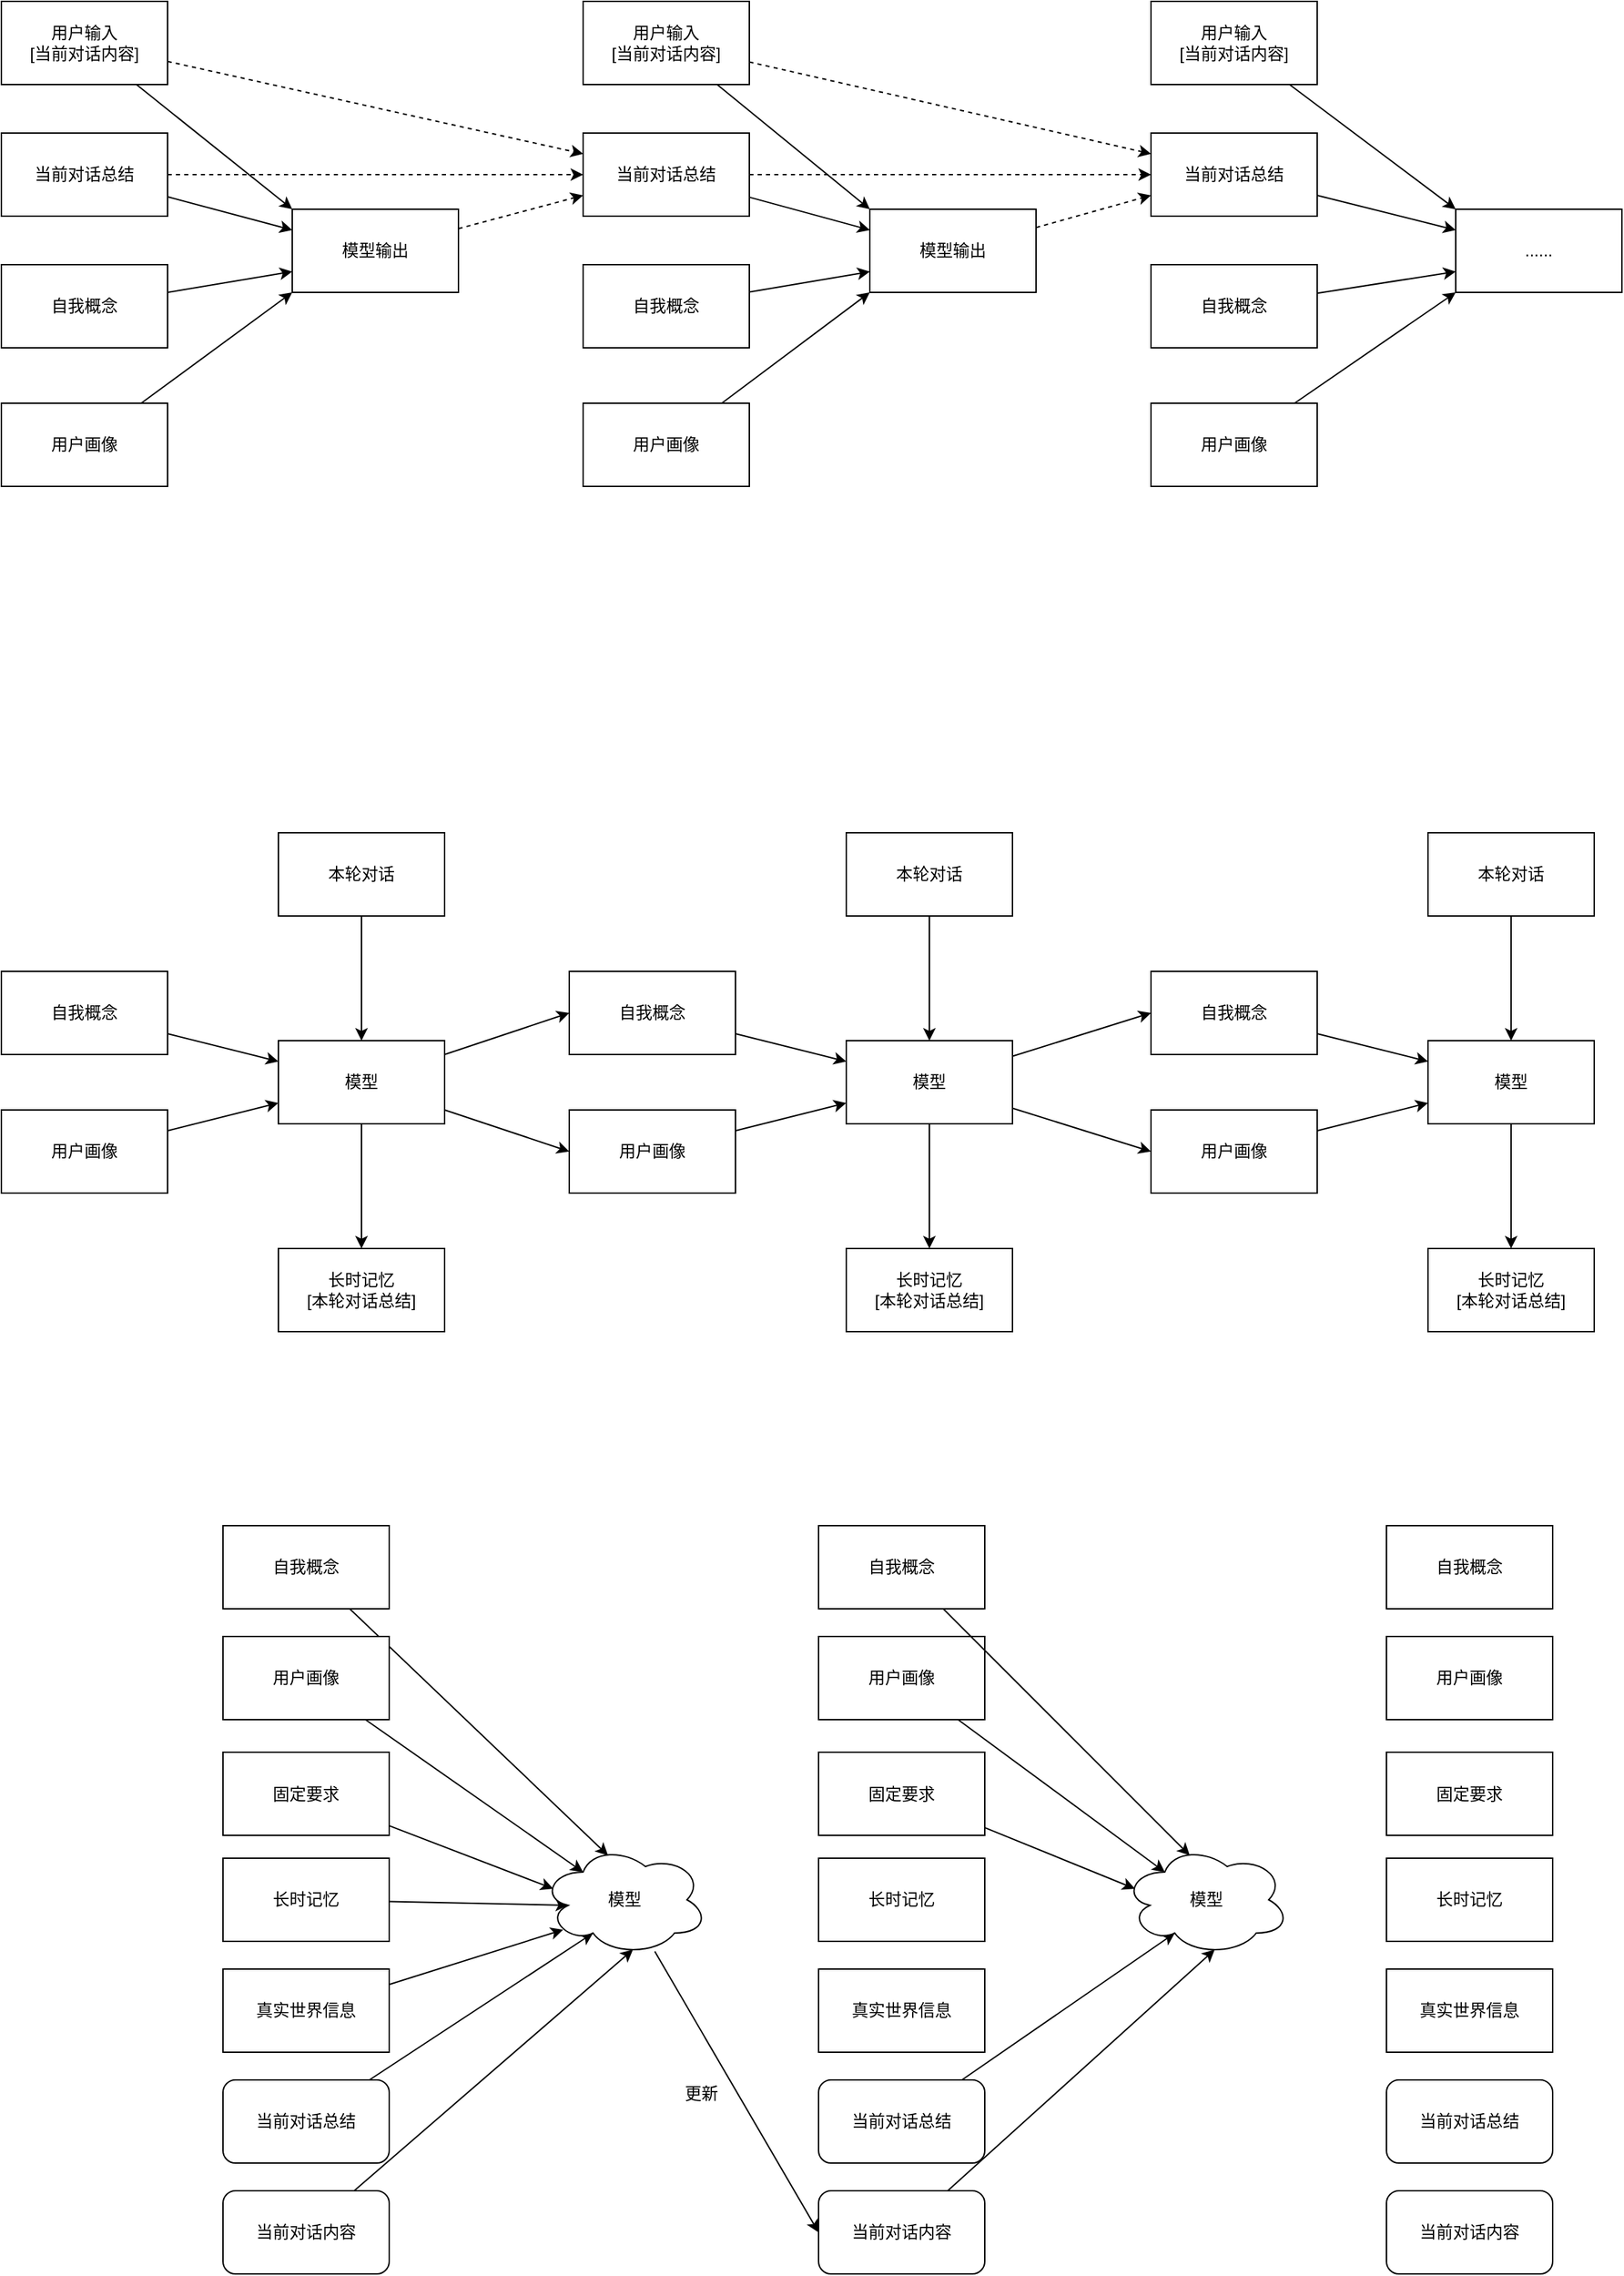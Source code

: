 <mxfile>
    <diagram id="7fxDRhzaZWtfy4DjNToR" name="第 1 页">
        <mxGraphModel dx="1672" dy="685" grid="1" gridSize="10" guides="1" tooltips="1" connect="1" arrows="1" fold="1" page="1" pageScale="1" pageWidth="827" pageHeight="1169" math="0" shadow="0">
            <root>
                <mxCell id="0"/>
                <mxCell id="1" parent="0"/>
                <mxCell id="113" style="edgeStyle=none;html=1;entryX=0.4;entryY=0.1;entryDx=0;entryDy=0;entryPerimeter=0;" edge="1" parent="1" source="101" target="105">
                    <mxGeometry relative="1" as="geometry"/>
                </mxCell>
                <mxCell id="30" style="edgeStyle=none;html=1;entryX=0;entryY=0.25;entryDx=0;entryDy=0;" parent="1" source="24" target="26" edge="1">
                    <mxGeometry relative="1" as="geometry"/>
                </mxCell>
                <mxCell id="35" style="edgeStyle=none;html=1;entryX=0;entryY=0.5;entryDx=0;entryDy=0;dashed=1;" parent="1" source="24" target="33" edge="1">
                    <mxGeometry relative="1" as="geometry"/>
                </mxCell>
                <mxCell id="24" value="当前对话总结" style="whiteSpace=wrap;html=1;" parent="1" vertex="1">
                    <mxGeometry x="80" y="555" width="120" height="60" as="geometry"/>
                </mxCell>
                <mxCell id="31" style="edgeStyle=none;html=1;entryX=0;entryY=0.75;entryDx=0;entryDy=0;" parent="1" source="25" target="26" edge="1">
                    <mxGeometry relative="1" as="geometry"/>
                </mxCell>
                <mxCell id="25" value="自我概念" style="whiteSpace=wrap;html=1;" parent="1" vertex="1">
                    <mxGeometry x="80" y="650" width="120" height="60" as="geometry"/>
                </mxCell>
                <mxCell id="34" style="edgeStyle=none;html=1;entryX=0;entryY=0.75;entryDx=0;entryDy=0;dashed=1;" parent="1" source="26" target="33" edge="1">
                    <mxGeometry relative="1" as="geometry"/>
                </mxCell>
                <mxCell id="26" value="模型输出" style="whiteSpace=wrap;html=1;" parent="1" vertex="1">
                    <mxGeometry x="290" y="610" width="120" height="60" as="geometry"/>
                </mxCell>
                <mxCell id="29" style="edgeStyle=none;html=1;entryX=0;entryY=0;entryDx=0;entryDy=0;" parent="1" source="27" target="26" edge="1">
                    <mxGeometry relative="1" as="geometry"/>
                </mxCell>
                <mxCell id="63" style="edgeStyle=none;html=1;entryX=0;entryY=0.25;entryDx=0;entryDy=0;dashed=1;" parent="1" source="27" target="33" edge="1">
                    <mxGeometry relative="1" as="geometry"/>
                </mxCell>
                <mxCell id="27" value="用户输入&lt;br&gt;[当前对话内容]" style="whiteSpace=wrap;html=1;" parent="1" vertex="1">
                    <mxGeometry x="80" y="460" width="120" height="60" as="geometry"/>
                </mxCell>
                <mxCell id="32" style="edgeStyle=none;html=1;entryX=0;entryY=1;entryDx=0;entryDy=0;" parent="1" source="28" target="26" edge="1">
                    <mxGeometry relative="1" as="geometry"/>
                </mxCell>
                <mxCell id="28" value="用户画像" style="whiteSpace=wrap;html=1;" parent="1" vertex="1">
                    <mxGeometry x="80" y="750" width="120" height="60" as="geometry"/>
                </mxCell>
                <mxCell id="52" style="edgeStyle=none;html=1;entryX=0;entryY=0.5;entryDx=0;entryDy=0;dashed=1;" parent="1" source="33" target="47" edge="1">
                    <mxGeometry relative="1" as="geometry"/>
                </mxCell>
                <mxCell id="54" style="edgeStyle=none;html=1;entryX=0;entryY=0.25;entryDx=0;entryDy=0;" parent="1" source="33" target="46" edge="1">
                    <mxGeometry relative="1" as="geometry"/>
                </mxCell>
                <mxCell id="33" value="当前对话总结" style="whiteSpace=wrap;html=1;" parent="1" vertex="1">
                    <mxGeometry x="500" y="555" width="120" height="60" as="geometry"/>
                </mxCell>
                <mxCell id="53" style="edgeStyle=none;html=1;entryX=0;entryY=0;entryDx=0;entryDy=0;" parent="1" source="43" target="46" edge="1">
                    <mxGeometry relative="1" as="geometry"/>
                </mxCell>
                <mxCell id="64" style="edgeStyle=none;html=1;entryX=0;entryY=0.25;entryDx=0;entryDy=0;dashed=1;" parent="1" source="43" target="47" edge="1">
                    <mxGeometry relative="1" as="geometry"/>
                </mxCell>
                <mxCell id="43" value="用户输入&lt;br&gt;[当前对话内容]" style="whiteSpace=wrap;html=1;" parent="1" vertex="1">
                    <mxGeometry x="500" y="460" width="120" height="60" as="geometry"/>
                </mxCell>
                <mxCell id="55" style="edgeStyle=none;html=1;entryX=0;entryY=0.75;entryDx=0;entryDy=0;" parent="1" source="44" target="46" edge="1">
                    <mxGeometry relative="1" as="geometry"/>
                </mxCell>
                <mxCell id="44" value="自我概念" style="whiteSpace=wrap;html=1;" parent="1" vertex="1">
                    <mxGeometry x="500" y="650" width="120" height="60" as="geometry"/>
                </mxCell>
                <mxCell id="56" style="edgeStyle=none;html=1;entryX=0;entryY=1;entryDx=0;entryDy=0;" parent="1" source="45" target="46" edge="1">
                    <mxGeometry relative="1" as="geometry"/>
                </mxCell>
                <mxCell id="45" value="用户画像" style="whiteSpace=wrap;html=1;" parent="1" vertex="1">
                    <mxGeometry x="500" y="750" width="120" height="60" as="geometry"/>
                </mxCell>
                <mxCell id="57" style="edgeStyle=none;html=1;entryX=0;entryY=0.75;entryDx=0;entryDy=0;dashed=1;" parent="1" source="46" target="47" edge="1">
                    <mxGeometry relative="1" as="geometry"/>
                </mxCell>
                <mxCell id="46" value="模型输出" style="whiteSpace=wrap;html=1;" parent="1" vertex="1">
                    <mxGeometry x="707" y="610" width="120" height="60" as="geometry"/>
                </mxCell>
                <mxCell id="60" style="edgeStyle=none;html=1;entryX=0;entryY=0.25;entryDx=0;entryDy=0;" parent="1" source="47" target="58" edge="1">
                    <mxGeometry relative="1" as="geometry"/>
                </mxCell>
                <mxCell id="47" value="当前对话总结" style="whiteSpace=wrap;html=1;" parent="1" vertex="1">
                    <mxGeometry x="910" y="555" width="120" height="60" as="geometry"/>
                </mxCell>
                <mxCell id="59" style="edgeStyle=none;html=1;entryX=0;entryY=0;entryDx=0;entryDy=0;" parent="1" source="48" target="58" edge="1">
                    <mxGeometry relative="1" as="geometry"/>
                </mxCell>
                <mxCell id="48" value="用户输入&lt;br&gt;[当前对话内容]" style="whiteSpace=wrap;html=1;" parent="1" vertex="1">
                    <mxGeometry x="910" y="460" width="120" height="60" as="geometry"/>
                </mxCell>
                <mxCell id="61" style="edgeStyle=none;html=1;entryX=0;entryY=0.75;entryDx=0;entryDy=0;" parent="1" source="49" target="58" edge="1">
                    <mxGeometry relative="1" as="geometry"/>
                </mxCell>
                <mxCell id="49" value="自我概念" style="whiteSpace=wrap;html=1;" parent="1" vertex="1">
                    <mxGeometry x="910" y="650" width="120" height="60" as="geometry"/>
                </mxCell>
                <mxCell id="62" style="edgeStyle=none;html=1;entryX=0;entryY=1;entryDx=0;entryDy=0;" parent="1" source="50" target="58" edge="1">
                    <mxGeometry relative="1" as="geometry"/>
                </mxCell>
                <mxCell id="50" value="用户画像" style="whiteSpace=wrap;html=1;" parent="1" vertex="1">
                    <mxGeometry x="910" y="750" width="120" height="60" as="geometry"/>
                </mxCell>
                <mxCell id="58" value="......" style="whiteSpace=wrap;html=1;" parent="1" vertex="1">
                    <mxGeometry x="1130" y="610" width="120" height="60" as="geometry"/>
                </mxCell>
                <mxCell id="73" style="edgeStyle=none;html=1;entryX=0;entryY=0.25;entryDx=0;entryDy=0;" parent="1" source="65" target="69" edge="1">
                    <mxGeometry relative="1" as="geometry"/>
                </mxCell>
                <mxCell id="65" value="自我概念" style="whiteSpace=wrap;html=1;" parent="1" vertex="1">
                    <mxGeometry x="80" y="1160" width="120" height="60" as="geometry"/>
                </mxCell>
                <mxCell id="74" style="edgeStyle=none;html=1;entryX=0;entryY=0.75;entryDx=0;entryDy=0;" parent="1" source="66" target="69" edge="1">
                    <mxGeometry relative="1" as="geometry"/>
                </mxCell>
                <mxCell id="66" value="用户画像" style="whiteSpace=wrap;html=1;" parent="1" vertex="1">
                    <mxGeometry x="80" y="1260" width="120" height="60" as="geometry"/>
                </mxCell>
                <mxCell id="70" style="edgeStyle=none;html=1;entryX=0.5;entryY=0;entryDx=0;entryDy=0;" parent="1" source="68" target="69" edge="1">
                    <mxGeometry relative="1" as="geometry"/>
                </mxCell>
                <mxCell id="68" value="本轮对话" style="whiteSpace=wrap;html=1;" parent="1" vertex="1">
                    <mxGeometry x="280" y="1060" width="120" height="60" as="geometry"/>
                </mxCell>
                <mxCell id="72" style="edgeStyle=none;html=1;entryX=0.5;entryY=0;entryDx=0;entryDy=0;" parent="1" source="69" target="71" edge="1">
                    <mxGeometry relative="1" as="geometry"/>
                </mxCell>
                <mxCell id="94" style="edgeStyle=none;html=1;entryX=0;entryY=0.5;entryDx=0;entryDy=0;" parent="1" source="69" target="76" edge="1">
                    <mxGeometry relative="1" as="geometry"/>
                </mxCell>
                <mxCell id="95" style="edgeStyle=none;html=1;entryX=0;entryY=0.5;entryDx=0;entryDy=0;" parent="1" source="69" target="78" edge="1">
                    <mxGeometry relative="1" as="geometry"/>
                </mxCell>
                <mxCell id="69" value="模型" style="whiteSpace=wrap;html=1;" parent="1" vertex="1">
                    <mxGeometry x="280" y="1210" width="120" height="60" as="geometry"/>
                </mxCell>
                <mxCell id="71" value="长时记忆&lt;br&gt;[本轮对话总结]" style="whiteSpace=wrap;html=1;" parent="1" vertex="1">
                    <mxGeometry x="280" y="1360" width="120" height="60" as="geometry"/>
                </mxCell>
                <mxCell id="75" style="edgeStyle=none;html=1;entryX=0;entryY=0.25;entryDx=0;entryDy=0;" parent="1" source="76" target="82" edge="1">
                    <mxGeometry relative="1" as="geometry"/>
                </mxCell>
                <mxCell id="76" value="自我概念" style="whiteSpace=wrap;html=1;" parent="1" vertex="1">
                    <mxGeometry x="490" y="1160" width="120" height="60" as="geometry"/>
                </mxCell>
                <mxCell id="77" style="edgeStyle=none;html=1;entryX=0;entryY=0.75;entryDx=0;entryDy=0;" parent="1" source="78" target="82" edge="1">
                    <mxGeometry relative="1" as="geometry"/>
                </mxCell>
                <mxCell id="78" value="用户画像" style="whiteSpace=wrap;html=1;" parent="1" vertex="1">
                    <mxGeometry x="490" y="1260" width="120" height="60" as="geometry"/>
                </mxCell>
                <mxCell id="79" style="edgeStyle=none;html=1;entryX=0.5;entryY=0;entryDx=0;entryDy=0;" parent="1" source="80" target="82" edge="1">
                    <mxGeometry relative="1" as="geometry"/>
                </mxCell>
                <mxCell id="80" value="本轮对话" style="whiteSpace=wrap;html=1;" parent="1" vertex="1">
                    <mxGeometry x="690" y="1060" width="120" height="60" as="geometry"/>
                </mxCell>
                <mxCell id="81" style="edgeStyle=none;html=1;entryX=0.5;entryY=0;entryDx=0;entryDy=0;" parent="1" source="82" target="83" edge="1">
                    <mxGeometry relative="1" as="geometry"/>
                </mxCell>
                <mxCell id="96" style="edgeStyle=none;html=1;entryX=0;entryY=0.5;entryDx=0;entryDy=0;" parent="1" source="82" target="85" edge="1">
                    <mxGeometry relative="1" as="geometry"/>
                </mxCell>
                <mxCell id="97" style="edgeStyle=none;html=1;entryX=0;entryY=0.5;entryDx=0;entryDy=0;" parent="1" source="82" target="87" edge="1">
                    <mxGeometry relative="1" as="geometry"/>
                </mxCell>
                <mxCell id="82" value="模型" style="whiteSpace=wrap;html=1;" parent="1" vertex="1">
                    <mxGeometry x="690" y="1210" width="120" height="60" as="geometry"/>
                </mxCell>
                <mxCell id="83" value="长时记忆&lt;br&gt;[本轮对话总结]" style="whiteSpace=wrap;html=1;" parent="1" vertex="1">
                    <mxGeometry x="690" y="1360" width="120" height="60" as="geometry"/>
                </mxCell>
                <mxCell id="84" style="edgeStyle=none;html=1;entryX=0;entryY=0.25;entryDx=0;entryDy=0;" parent="1" source="85" target="91" edge="1">
                    <mxGeometry relative="1" as="geometry"/>
                </mxCell>
                <mxCell id="85" value="自我概念" style="whiteSpace=wrap;html=1;" parent="1" vertex="1">
                    <mxGeometry x="910" y="1160" width="120" height="60" as="geometry"/>
                </mxCell>
                <mxCell id="86" style="edgeStyle=none;html=1;entryX=0;entryY=0.75;entryDx=0;entryDy=0;" parent="1" source="87" target="91" edge="1">
                    <mxGeometry relative="1" as="geometry"/>
                </mxCell>
                <mxCell id="87" value="用户画像" style="whiteSpace=wrap;html=1;" parent="1" vertex="1">
                    <mxGeometry x="910" y="1260" width="120" height="60" as="geometry"/>
                </mxCell>
                <mxCell id="88" style="edgeStyle=none;html=1;entryX=0.5;entryY=0;entryDx=0;entryDy=0;" parent="1" source="89" target="91" edge="1">
                    <mxGeometry relative="1" as="geometry"/>
                </mxCell>
                <mxCell id="89" value="本轮对话" style="whiteSpace=wrap;html=1;" parent="1" vertex="1">
                    <mxGeometry x="1110" y="1060" width="120" height="60" as="geometry"/>
                </mxCell>
                <mxCell id="90" style="edgeStyle=none;html=1;entryX=0.5;entryY=0;entryDx=0;entryDy=0;" parent="1" source="91" target="92" edge="1">
                    <mxGeometry relative="1" as="geometry"/>
                </mxCell>
                <mxCell id="91" value="模型" style="whiteSpace=wrap;html=1;" parent="1" vertex="1">
                    <mxGeometry x="1110" y="1210" width="120" height="60" as="geometry"/>
                </mxCell>
                <mxCell id="92" value="长时记忆&lt;br&gt;[本轮对话总结]" style="whiteSpace=wrap;html=1;" parent="1" vertex="1">
                    <mxGeometry x="1110" y="1360" width="120" height="60" as="geometry"/>
                </mxCell>
                <mxCell id="116" style="edgeStyle=none;html=1;entryX=0.16;entryY=0.55;entryDx=0;entryDy=0;entryPerimeter=0;" edge="1" parent="1" source="98" target="105">
                    <mxGeometry relative="1" as="geometry"/>
                </mxCell>
                <mxCell id="98" value="长时记忆" style="whiteSpace=wrap;html=1;" vertex="1" parent="1">
                    <mxGeometry x="240" y="1800" width="120" height="60" as="geometry"/>
                </mxCell>
                <mxCell id="115" style="edgeStyle=none;html=1;entryX=0.07;entryY=0.4;entryDx=0;entryDy=0;entryPerimeter=0;" edge="1" parent="1" source="99" target="105">
                    <mxGeometry relative="1" as="geometry"/>
                </mxCell>
                <mxCell id="99" value="固定要求" style="whiteSpace=wrap;html=1;" vertex="1" parent="1">
                    <mxGeometry x="240" y="1723.5" width="120" height="60" as="geometry"/>
                </mxCell>
                <mxCell id="114" style="edgeStyle=none;html=1;entryX=0.25;entryY=0.25;entryDx=0;entryDy=0;entryPerimeter=0;" edge="1" parent="1" source="100" target="105">
                    <mxGeometry relative="1" as="geometry"/>
                </mxCell>
                <mxCell id="100" value="用户画像" style="whiteSpace=wrap;html=1;" vertex="1" parent="1">
                    <mxGeometry x="240" y="1640" width="120" height="60" as="geometry"/>
                </mxCell>
                <mxCell id="101" value="自我概念" style="whiteSpace=wrap;html=1;" vertex="1" parent="1">
                    <mxGeometry x="240" y="1560" width="120" height="60" as="geometry"/>
                </mxCell>
                <mxCell id="117" style="edgeStyle=none;html=1;entryX=0.13;entryY=0.77;entryDx=0;entryDy=0;entryPerimeter=0;" edge="1" parent="1" source="102" target="105">
                    <mxGeometry relative="1" as="geometry"/>
                </mxCell>
                <mxCell id="102" value="真实世界信息" style="whiteSpace=wrap;html=1;" vertex="1" parent="1">
                    <mxGeometry x="240" y="1880" width="120" height="60" as="geometry"/>
                </mxCell>
                <mxCell id="118" style="edgeStyle=none;html=1;entryX=0.31;entryY=0.8;entryDx=0;entryDy=0;entryPerimeter=0;" edge="1" parent="1" source="103" target="105">
                    <mxGeometry relative="1" as="geometry"/>
                </mxCell>
                <mxCell id="103" value="当前对话总结" style="rounded=1;whiteSpace=wrap;html=1;" vertex="1" parent="1">
                    <mxGeometry x="240" y="1960" width="120" height="60" as="geometry"/>
                </mxCell>
                <mxCell id="119" style="edgeStyle=none;html=1;entryX=0.55;entryY=0.95;entryDx=0;entryDy=0;entryPerimeter=0;" edge="1" parent="1" source="104" target="105">
                    <mxGeometry relative="1" as="geometry"/>
                </mxCell>
                <mxCell id="104" value="当前对话内容" style="rounded=1;whiteSpace=wrap;html=1;" vertex="1" parent="1">
                    <mxGeometry x="240" y="2040" width="120" height="60" as="geometry"/>
                </mxCell>
                <mxCell id="120" style="edgeStyle=none;html=1;entryX=0;entryY=0.5;entryDx=0;entryDy=0;" edge="1" parent="1" source="105" target="112">
                    <mxGeometry relative="1" as="geometry"/>
                </mxCell>
                <mxCell id="105" value="模型" style="ellipse;shape=cloud;whiteSpace=wrap;html=1;" vertex="1" parent="1">
                    <mxGeometry x="470" y="1790" width="120" height="80" as="geometry"/>
                </mxCell>
                <mxCell id="106" value="长时记忆" style="whiteSpace=wrap;html=1;" vertex="1" parent="1">
                    <mxGeometry x="670" y="1800" width="120" height="60" as="geometry"/>
                </mxCell>
                <mxCell id="134" style="edgeStyle=none;html=1;entryX=0.07;entryY=0.4;entryDx=0;entryDy=0;entryPerimeter=0;" edge="1" parent="1" source="107" target="130">
                    <mxGeometry relative="1" as="geometry"/>
                </mxCell>
                <mxCell id="107" value="固定要求" style="whiteSpace=wrap;html=1;" vertex="1" parent="1">
                    <mxGeometry x="670" y="1723.5" width="120" height="60" as="geometry"/>
                </mxCell>
                <mxCell id="133" style="edgeStyle=none;html=1;entryX=0.25;entryY=0.25;entryDx=0;entryDy=0;entryPerimeter=0;" edge="1" parent="1" source="108" target="130">
                    <mxGeometry relative="1" as="geometry"/>
                </mxCell>
                <mxCell id="108" value="用户画像" style="whiteSpace=wrap;html=1;" vertex="1" parent="1">
                    <mxGeometry x="670" y="1640" width="120" height="60" as="geometry"/>
                </mxCell>
                <mxCell id="132" style="edgeStyle=none;html=1;entryX=0.4;entryY=0.1;entryDx=0;entryDy=0;entryPerimeter=0;" edge="1" parent="1" source="109" target="130">
                    <mxGeometry relative="1" as="geometry"/>
                </mxCell>
                <mxCell id="109" value="自我概念" style="whiteSpace=wrap;html=1;" vertex="1" parent="1">
                    <mxGeometry x="670" y="1560" width="120" height="60" as="geometry"/>
                </mxCell>
                <mxCell id="110" value="真实世界信息" style="whiteSpace=wrap;html=1;" vertex="1" parent="1">
                    <mxGeometry x="670" y="1880" width="120" height="60" as="geometry"/>
                </mxCell>
                <mxCell id="135" style="edgeStyle=none;html=1;entryX=0.31;entryY=0.8;entryDx=0;entryDy=0;entryPerimeter=0;" edge="1" parent="1" source="111" target="130">
                    <mxGeometry relative="1" as="geometry"/>
                </mxCell>
                <mxCell id="111" value="当前对话总结" style="rounded=1;whiteSpace=wrap;html=1;" vertex="1" parent="1">
                    <mxGeometry x="670" y="1960" width="120" height="60" as="geometry"/>
                </mxCell>
                <mxCell id="131" style="edgeStyle=none;html=1;entryX=0.55;entryY=0.95;entryDx=0;entryDy=0;entryPerimeter=0;" edge="1" parent="1" source="112" target="130">
                    <mxGeometry relative="1" as="geometry"/>
                </mxCell>
                <mxCell id="112" value="当前对话内容" style="rounded=1;whiteSpace=wrap;html=1;" vertex="1" parent="1">
                    <mxGeometry x="670" y="2040" width="120" height="60" as="geometry"/>
                </mxCell>
                <mxCell id="122" value="更新" style="text;html=1;align=center;verticalAlign=middle;resizable=0;points=[];autosize=1;strokeColor=none;fillColor=none;" vertex="1" parent="1">
                    <mxGeometry x="560" y="1955" width="50" height="30" as="geometry"/>
                </mxCell>
                <mxCell id="123" value="长时记忆" style="whiteSpace=wrap;html=1;" vertex="1" parent="1">
                    <mxGeometry x="1080" y="1800" width="120" height="60" as="geometry"/>
                </mxCell>
                <mxCell id="124" value="固定要求" style="whiteSpace=wrap;html=1;" vertex="1" parent="1">
                    <mxGeometry x="1080" y="1723.5" width="120" height="60" as="geometry"/>
                </mxCell>
                <mxCell id="125" value="用户画像" style="whiteSpace=wrap;html=1;" vertex="1" parent="1">
                    <mxGeometry x="1080" y="1640" width="120" height="60" as="geometry"/>
                </mxCell>
                <mxCell id="126" value="自我概念" style="whiteSpace=wrap;html=1;" vertex="1" parent="1">
                    <mxGeometry x="1080" y="1560" width="120" height="60" as="geometry"/>
                </mxCell>
                <mxCell id="127" value="真实世界信息" style="whiteSpace=wrap;html=1;" vertex="1" parent="1">
                    <mxGeometry x="1080" y="1880" width="120" height="60" as="geometry"/>
                </mxCell>
                <mxCell id="128" value="当前对话总结" style="rounded=1;whiteSpace=wrap;html=1;" vertex="1" parent="1">
                    <mxGeometry x="1080" y="1960" width="120" height="60" as="geometry"/>
                </mxCell>
                <mxCell id="129" value="当前对话内容" style="rounded=1;whiteSpace=wrap;html=1;" vertex="1" parent="1">
                    <mxGeometry x="1080" y="2040" width="120" height="60" as="geometry"/>
                </mxCell>
                <mxCell id="130" value="模型" style="ellipse;shape=cloud;whiteSpace=wrap;html=1;" vertex="1" parent="1">
                    <mxGeometry x="890" y="1790" width="120" height="80" as="geometry"/>
                </mxCell>
            </root>
        </mxGraphModel>
    </diagram>
</mxfile>